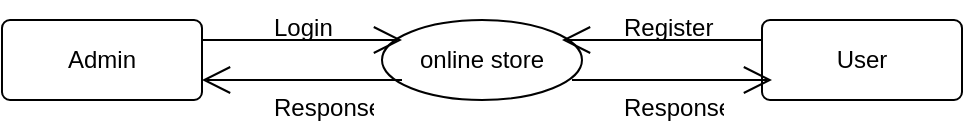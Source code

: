 <mxfile version="21.3.7" type="github">
  <diagram name="Page-1" id="euABIzWsR3NWYsVXamwc">
    <mxGraphModel dx="880" dy="476" grid="1" gridSize="10" guides="1" tooltips="1" connect="1" arrows="1" fold="1" page="1" pageScale="1" pageWidth="850" pageHeight="1100" math="0" shadow="0">
      <root>
        <mxCell id="0" />
        <mxCell id="1" parent="0" />
        <mxCell id="m7pxwnnpEgLvl9Ax-Fux-2" value="online store" style="ellipse;whiteSpace=wrap;html=1;align=center;newEdgeStyle={&quot;edgeStyle&quot;:&quot;entityRelationEdgeStyle&quot;,&quot;startArrow&quot;:&quot;none&quot;,&quot;endArrow&quot;:&quot;none&quot;,&quot;segment&quot;:10,&quot;curved&quot;:1,&quot;sourcePerimeterSpacing&quot;:0,&quot;targetPerimeterSpacing&quot;:0};treeFolding=1;treeMoving=1;" vertex="1" parent="1">
          <mxGeometry x="250" y="40" width="100" height="40" as="geometry" />
        </mxCell>
        <mxCell id="m7pxwnnpEgLvl9Ax-Fux-4" value="Admin" style="rounded=1;arcSize=10;whiteSpace=wrap;html=1;align=center;" vertex="1" parent="1">
          <mxGeometry x="60" y="40" width="100" height="40" as="geometry" />
        </mxCell>
        <mxCell id="m7pxwnnpEgLvl9Ax-Fux-5" value="" style="endArrow=open;endFill=1;endSize=12;html=1;rounded=0;exitX=1;exitY=0.25;exitDx=0;exitDy=0;" edge="1" parent="1" source="m7pxwnnpEgLvl9Ax-Fux-4">
          <mxGeometry width="160" relative="1" as="geometry">
            <mxPoint x="190" y="50" as="sourcePoint" />
            <mxPoint x="260" y="50" as="targetPoint" />
          </mxGeometry>
        </mxCell>
        <mxCell id="m7pxwnnpEgLvl9Ax-Fux-6" value="" style="endArrow=open;endFill=1;endSize=12;html=1;rounded=0;entryX=1;entryY=0.75;entryDx=0;entryDy=0;" edge="1" parent="1" target="m7pxwnnpEgLvl9Ax-Fux-4">
          <mxGeometry width="160" relative="1" as="geometry">
            <mxPoint x="260" y="70" as="sourcePoint" />
            <mxPoint x="170" y="70" as="targetPoint" />
          </mxGeometry>
        </mxCell>
        <mxCell id="m7pxwnnpEgLvl9Ax-Fux-7" value="User" style="rounded=1;arcSize=10;whiteSpace=wrap;html=1;align=center;" vertex="1" parent="1">
          <mxGeometry x="440" y="40" width="100" height="40" as="geometry" />
        </mxCell>
        <mxCell id="m7pxwnnpEgLvl9Ax-Fux-8" value="Login" style="text;strokeColor=none;fillColor=none;align=left;verticalAlign=top;spacingLeft=4;spacingRight=4;overflow=hidden;rotatable=0;points=[[0,0.5],[1,0.5]];portConstraint=eastwest;whiteSpace=wrap;html=1;" vertex="1" parent="1">
          <mxGeometry x="190" y="30" width="60" height="20" as="geometry" />
        </mxCell>
        <mxCell id="m7pxwnnpEgLvl9Ax-Fux-9" value="Response" style="text;strokeColor=none;fillColor=none;align=left;verticalAlign=top;spacingLeft=4;spacingRight=4;overflow=hidden;rotatable=0;points=[[0,0.5],[1,0.5]];portConstraint=eastwest;whiteSpace=wrap;html=1;" vertex="1" parent="1">
          <mxGeometry x="190" y="70" width="60" height="20" as="geometry" />
        </mxCell>
        <mxCell id="m7pxwnnpEgLvl9Ax-Fux-11" value="" style="endArrow=open;endFill=1;endSize=12;html=1;rounded=0;exitX=1;exitY=0.25;exitDx=0;exitDy=0;" edge="1" parent="1">
          <mxGeometry width="160" relative="1" as="geometry">
            <mxPoint x="345" y="70" as="sourcePoint" />
            <mxPoint x="445" y="70" as="targetPoint" />
          </mxGeometry>
        </mxCell>
        <mxCell id="m7pxwnnpEgLvl9Ax-Fux-12" value="" style="endArrow=open;endFill=1;endSize=12;html=1;rounded=0;entryX=1;entryY=0.75;entryDx=0;entryDy=0;" edge="1" parent="1">
          <mxGeometry width="160" relative="1" as="geometry">
            <mxPoint x="440" y="50" as="sourcePoint" />
            <mxPoint x="340" y="50" as="targetPoint" />
          </mxGeometry>
        </mxCell>
        <mxCell id="m7pxwnnpEgLvl9Ax-Fux-13" value="Response" style="text;strokeColor=none;fillColor=none;align=left;verticalAlign=top;spacingLeft=4;spacingRight=4;overflow=hidden;rotatable=0;points=[[0,0.5],[1,0.5]];portConstraint=eastwest;whiteSpace=wrap;html=1;" vertex="1" parent="1">
          <mxGeometry x="365" y="70" width="60" height="20" as="geometry" />
        </mxCell>
        <mxCell id="m7pxwnnpEgLvl9Ax-Fux-14" value="Register" style="text;strokeColor=none;fillColor=none;align=left;verticalAlign=top;spacingLeft=4;spacingRight=4;overflow=hidden;rotatable=0;points=[[0,0.5],[1,0.5]];portConstraint=eastwest;whiteSpace=wrap;html=1;" vertex="1" parent="1">
          <mxGeometry x="365" y="30" width="60" height="20" as="geometry" />
        </mxCell>
      </root>
    </mxGraphModel>
  </diagram>
</mxfile>
